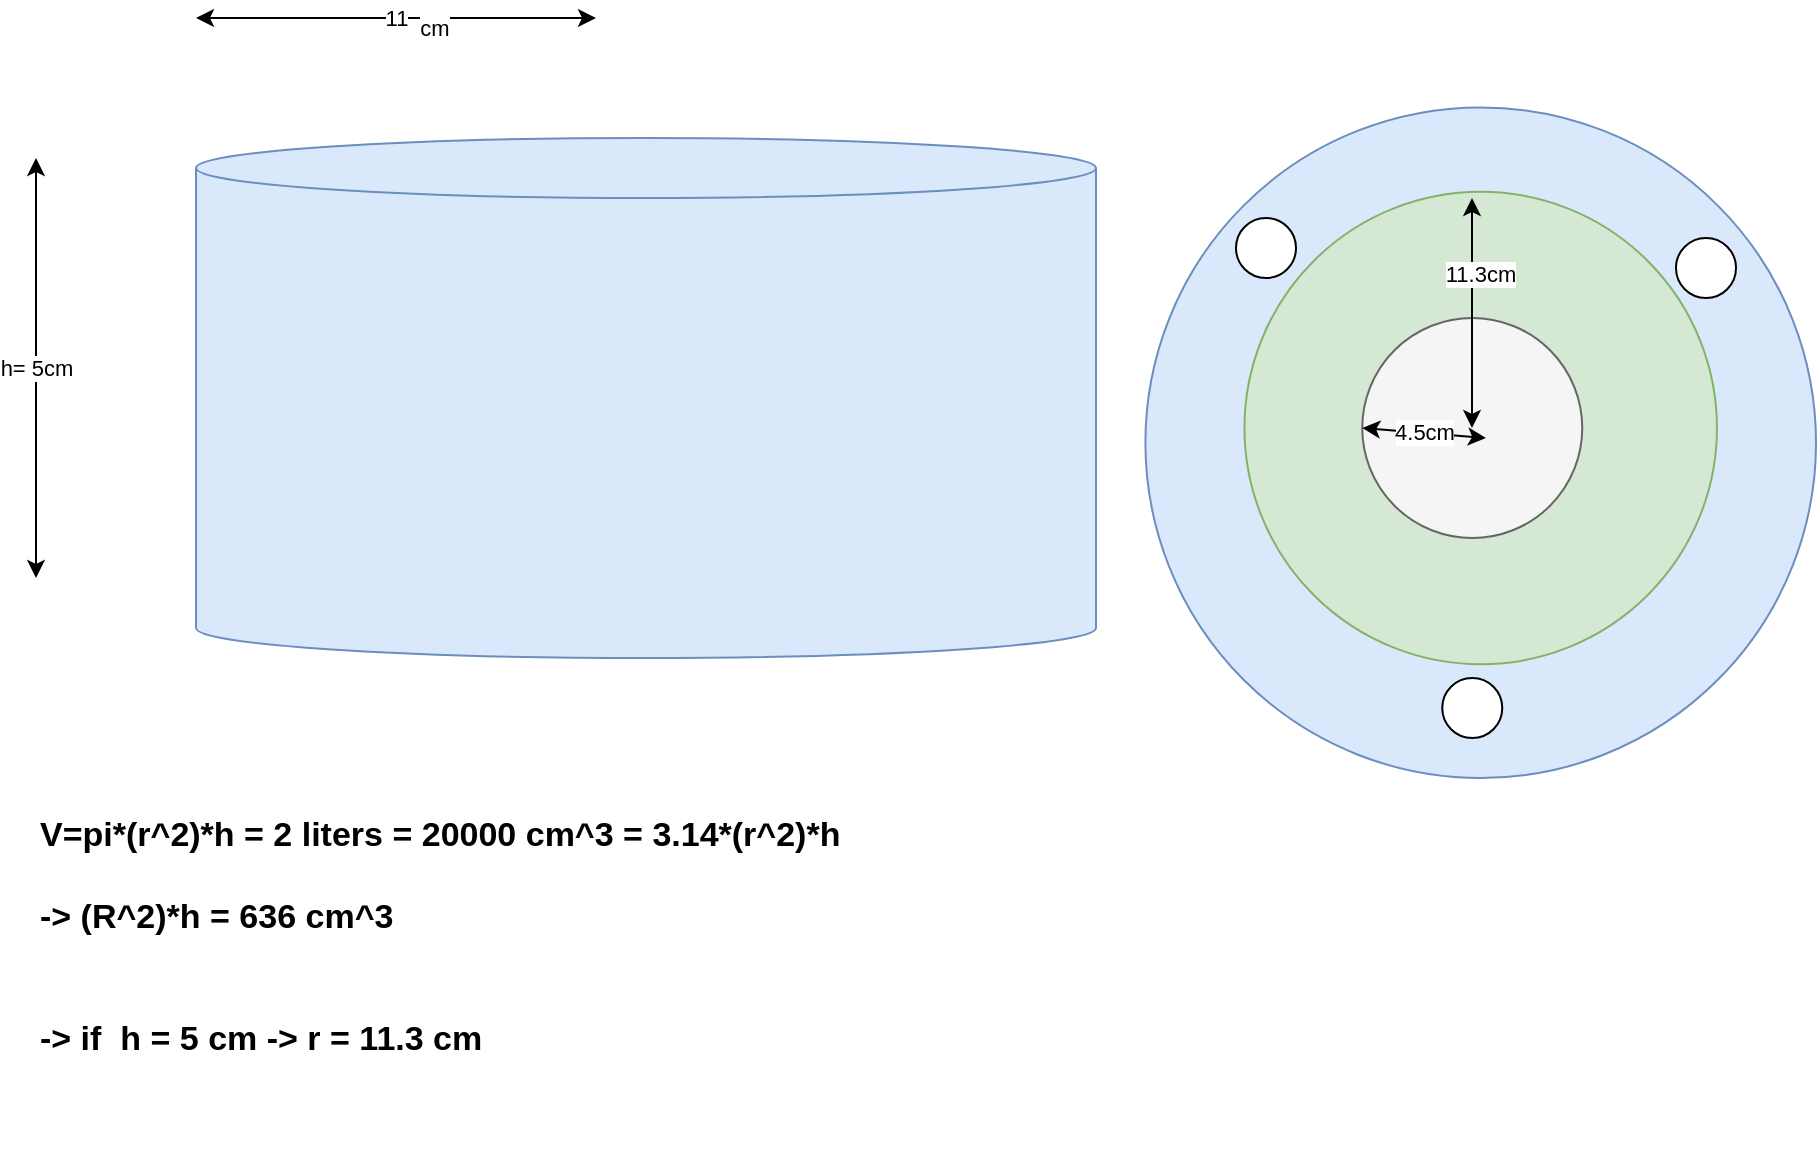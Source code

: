 <mxfile version="13.9.9" type="device"><diagram id="oJnU4oydklyDWNWXA0x4" name="Page-1"><mxGraphModel dx="1358" dy="862" grid="1" gridSize="10" guides="1" tooltips="1" connect="1" arrows="1" fold="1" page="1" pageScale="1" pageWidth="1100" pageHeight="1700" math="0" shadow="0"><root><mxCell id="0"/><mxCell id="1" parent="0"/><mxCell id="kEcrG48wosxc4BKkxxeW-17" value="" style="ellipse;whiteSpace=wrap;html=1;aspect=fixed;fillColor=#dae8fc;strokeColor=#6c8ebf;" vertex="1" parent="1"><mxGeometry x="714.7" y="204.69" width="335.31" height="335.31" as="geometry"/></mxCell><mxCell id="kEcrG48wosxc4BKkxxeW-1" value="" style="shape=cylinder3;whiteSpace=wrap;html=1;boundedLbl=1;backgroundOutline=1;size=15;fillColor=#dae8fc;strokeColor=#6c8ebf;" vertex="1" parent="1"><mxGeometry x="240" y="220" width="450" height="260" as="geometry"/></mxCell><mxCell id="kEcrG48wosxc4BKkxxeW-2" value="h= 5cm" style="endArrow=classic;startArrow=classic;html=1;" edge="1" parent="1"><mxGeometry width="50" height="50" relative="1" as="geometry"><mxPoint x="160" y="440" as="sourcePoint"/><mxPoint x="160" y="230" as="targetPoint"/></mxGeometry></mxCell><mxCell id="kEcrG48wosxc4BKkxxeW-3" value="11" style="endArrow=classic;startArrow=classic;html=1;" edge="1" parent="1"><mxGeometry width="50" height="50" relative="1" as="geometry"><mxPoint x="240" y="160" as="sourcePoint"/><mxPoint x="440" y="160" as="targetPoint"/></mxGeometry></mxCell><mxCell id="kEcrG48wosxc4BKkxxeW-22" value="cm" style="edgeLabel;html=1;align=center;verticalAlign=middle;resizable=0;points=[];" vertex="1" connectable="0" parent="kEcrG48wosxc4BKkxxeW-3"><mxGeometry x="0.19" y="-5" relative="1" as="geometry"><mxPoint as="offset"/></mxGeometry></mxCell><mxCell id="kEcrG48wosxc4BKkxxeW-4" value="&lt;b style=&quot;font-size: 17px&quot;&gt;&lt;font style=&quot;font-size: 17px&quot;&gt;V=pi*(r^2)*h = 2 liters = 20000 cm^3 = 3.14*(r^2)*h&lt;br&gt;&lt;/font&gt;&lt;br&gt;-&amp;gt; (R^2)*h = 636 cm^3&lt;br&gt;&lt;br&gt;&lt;br&gt;-&amp;gt; if&amp;nbsp; h = 5 cm -&amp;gt; r = 11.3 cm&amp;nbsp;&lt;/b&gt;" style="text;html=1;strokeColor=none;fillColor=none;align=left;verticalAlign=middle;whiteSpace=wrap;rounded=0;" vertex="1" parent="1"><mxGeometry x="160" y="510" width="570" height="220" as="geometry"/></mxCell><mxCell id="kEcrG48wosxc4BKkxxeW-9" value="" style="ellipse;whiteSpace=wrap;html=1;aspect=fixed;fillColor=#d5e8d4;strokeColor=#82b366;" vertex="1" parent="1"><mxGeometry x="764.23" y="246.88" width="236.25" height="236.25" as="geometry"/></mxCell><mxCell id="kEcrG48wosxc4BKkxxeW-10" value="" style="ellipse;whiteSpace=wrap;html=1;aspect=fixed;fillColor=#f5f5f5;strokeColor=#666666;fontColor=#333333;" vertex="1" parent="1"><mxGeometry x="823.13" y="310" width="110" height="110" as="geometry"/></mxCell><mxCell id="kEcrG48wosxc4BKkxxeW-11" value="4.5cm" style="endArrow=classic;startArrow=classic;html=1;exitX=0;exitY=0.5;exitDx=0;exitDy=0;" edge="1" parent="1" source="kEcrG48wosxc4BKkxxeW-10"><mxGeometry width="50" height="50" relative="1" as="geometry"><mxPoint x="860" y="420" as="sourcePoint"/><mxPoint x="885" y="370" as="targetPoint"/></mxGeometry></mxCell><mxCell id="kEcrG48wosxc4BKkxxeW-14" value="" style="endArrow=classic;startArrow=classic;html=1;" edge="1" parent="1"><mxGeometry width="50" height="50" relative="1" as="geometry"><mxPoint x="878" y="365" as="sourcePoint"/><mxPoint x="878" y="250" as="targetPoint"/></mxGeometry></mxCell><mxCell id="kEcrG48wosxc4BKkxxeW-15" value="11.3cm" style="edgeLabel;html=1;align=center;verticalAlign=middle;resizable=0;points=[];" vertex="1" connectable="0" parent="kEcrG48wosxc4BKkxxeW-14"><mxGeometry x="0.344" y="-4" relative="1" as="geometry"><mxPoint as="offset"/></mxGeometry></mxCell><mxCell id="kEcrG48wosxc4BKkxxeW-19" value="" style="ellipse;whiteSpace=wrap;html=1;aspect=fixed;" vertex="1" parent="1"><mxGeometry x="760" y="260" width="30" height="30" as="geometry"/></mxCell><mxCell id="kEcrG48wosxc4BKkxxeW-20" value="" style="ellipse;whiteSpace=wrap;html=1;aspect=fixed;" vertex="1" parent="1"><mxGeometry x="980" y="270" width="30" height="30" as="geometry"/></mxCell><mxCell id="kEcrG48wosxc4BKkxxeW-21" value="" style="ellipse;whiteSpace=wrap;html=1;aspect=fixed;" vertex="1" parent="1"><mxGeometry x="863.13" y="490" width="30" height="30" as="geometry"/></mxCell></root></mxGraphModel></diagram></mxfile>